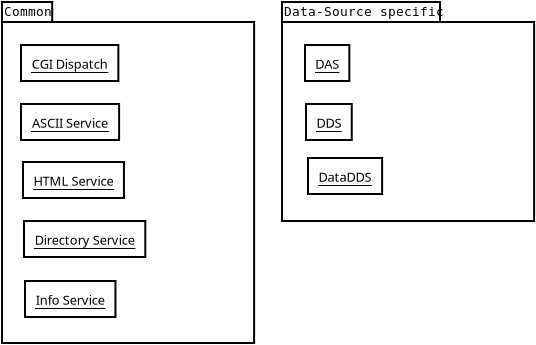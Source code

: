 <?xml version="1.0"?>
<diagram xmlns:dia="http://www.lysator.liu.se/~alla/dia/">
  <diagramdata>
    <attribute name="background">
      <color val="#ffffff"/>
    </attribute>
    <attribute name="paper">
      <composite type="paper">
        <attribute name="name">
          <string>#A4#</string>
        </attribute>
        <attribute name="tmargin">
          <real val="2.82"/>
        </attribute>
        <attribute name="bmargin">
          <real val="2.82"/>
        </attribute>
        <attribute name="lmargin">
          <real val="2.82"/>
        </attribute>
        <attribute name="rmargin">
          <real val="2.82"/>
        </attribute>
        <attribute name="is_portrait">
          <boolean val="true"/>
        </attribute>
        <attribute name="scaling">
          <real val="1"/>
        </attribute>
        <attribute name="fitto">
          <boolean val="false"/>
        </attribute>
      </composite>
    </attribute>
  </diagramdata>
  <layer name="Background" visible="true">
    <group>
      <object type="UML - LargePackage" version="0" id="O0">
        <attribute name="obj_pos">
          <point val="0.05,-1.078"/>
        </attribute>
        <attribute name="obj_bb">
          <rectangle val="-1.804e-16,-2.928;12.705,15.022"/>
        </attribute>
        <attribute name="elem_corner">
          <point val="0.05,-1.078"/>
        </attribute>
        <attribute name="elem_width">
          <real val="12.605"/>
        </attribute>
        <attribute name="elem_height">
          <real val="16.05"/>
        </attribute>
        <attribute name="name">
          <string>#Common#</string>
        </attribute>
        <attribute name="stereotype">
          <string/>
        </attribute>
      </object>
      <object type="UML - Object" version="0" id="O1">
        <attribute name="obj_pos">
          <point val="1,0.072"/>
        </attribute>
        <attribute name="obj_bb">
          <rectangle val="0.95,0.022;6.928,1.922"/>
        </attribute>
        <attribute name="elem_corner">
          <point val="1,0.072"/>
        </attribute>
        <attribute name="elem_width">
          <real val="5.878"/>
        </attribute>
        <attribute name="elem_height">
          <real val="1.8"/>
        </attribute>
        <attribute name="text">
          <composite type="text">
            <attribute name="string">
              <string>#CGI Dispatch#</string>
            </attribute>
            <attribute name="font">
              <font name="Helvetica"/>
            </attribute>
            <attribute name="height">
              <real val="0.8"/>
            </attribute>
            <attribute name="pos">
              <point val="3.939,1.212"/>
            </attribute>
            <attribute name="color">
              <color val="#000000"/>
            </attribute>
            <attribute name="alignment">
              <enum val="1"/>
            </attribute>
          </composite>
        </attribute>
        <attribute name="stereotype">
          <string/>
        </attribute>
        <attribute name="exstate">
          <string/>
        </attribute>
        <attribute name="attrib">
          <composite type="text">
            <attribute name="string">
              <string>##</string>
            </attribute>
            <attribute name="font">
              <font name="Helvetica"/>
            </attribute>
            <attribute name="height">
              <real val="0.8"/>
            </attribute>
            <attribute name="pos">
              <point val="0,0"/>
            </attribute>
            <attribute name="color">
              <color val="#000000"/>
            </attribute>
            <attribute name="alignment">
              <enum val="0"/>
            </attribute>
          </composite>
        </attribute>
        <attribute name="is_active">
          <boolean val="false"/>
        </attribute>
        <attribute name="show_attribs">
          <boolean val="false"/>
        </attribute>
        <attribute name="multiple">
          <boolean val="false"/>
        </attribute>
      </object>
      <object type="UML - Object" version="0" id="O2">
        <attribute name="obj_pos">
          <point val="1,3.022"/>
        </attribute>
        <attribute name="obj_bb">
          <rectangle val="0.95,2.972;7.171,4.872"/>
        </attribute>
        <attribute name="elem_corner">
          <point val="1,3.022"/>
        </attribute>
        <attribute name="elem_width">
          <real val="6.121"/>
        </attribute>
        <attribute name="elem_height">
          <real val="1.8"/>
        </attribute>
        <attribute name="text">
          <composite type="text">
            <attribute name="string">
              <string>#ASCII Service#</string>
            </attribute>
            <attribute name="font">
              <font name="Helvetica"/>
            </attribute>
            <attribute name="height">
              <real val="0.8"/>
            </attribute>
            <attribute name="pos">
              <point val="4.06,4.162"/>
            </attribute>
            <attribute name="color">
              <color val="#000000"/>
            </attribute>
            <attribute name="alignment">
              <enum val="1"/>
            </attribute>
          </composite>
        </attribute>
        <attribute name="stereotype">
          <string/>
        </attribute>
        <attribute name="exstate">
          <string/>
        </attribute>
        <attribute name="attrib">
          <composite type="text">
            <attribute name="string">
              <string>##</string>
            </attribute>
            <attribute name="font">
              <font name="Helvetica"/>
            </attribute>
            <attribute name="height">
              <real val="0.8"/>
            </attribute>
            <attribute name="pos">
              <point val="0,0"/>
            </attribute>
            <attribute name="color">
              <color val="#000000"/>
            </attribute>
            <attribute name="alignment">
              <enum val="0"/>
            </attribute>
          </composite>
        </attribute>
        <attribute name="is_active">
          <boolean val="false"/>
        </attribute>
        <attribute name="show_attribs">
          <boolean val="false"/>
        </attribute>
        <attribute name="multiple">
          <boolean val="false"/>
        </attribute>
      </object>
      <object type="UML - Object" version="0" id="O3">
        <attribute name="obj_pos">
          <point val="1.1,5.922"/>
        </attribute>
        <attribute name="obj_bb">
          <rectangle val="1.05,5.872;7.343,7.772"/>
        </attribute>
        <attribute name="elem_corner">
          <point val="1.1,5.922"/>
        </attribute>
        <attribute name="elem_width">
          <real val="6.193"/>
        </attribute>
        <attribute name="elem_height">
          <real val="1.8"/>
        </attribute>
        <attribute name="text">
          <composite type="text">
            <attribute name="string">
              <string>#HTML Service#</string>
            </attribute>
            <attribute name="font">
              <font name="Helvetica"/>
            </attribute>
            <attribute name="height">
              <real val="0.8"/>
            </attribute>
            <attribute name="pos">
              <point val="4.197,7.062"/>
            </attribute>
            <attribute name="color">
              <color val="#000000"/>
            </attribute>
            <attribute name="alignment">
              <enum val="1"/>
            </attribute>
          </composite>
        </attribute>
        <attribute name="stereotype">
          <string/>
        </attribute>
        <attribute name="exstate">
          <string/>
        </attribute>
        <attribute name="attrib">
          <composite type="text">
            <attribute name="string">
              <string>##</string>
            </attribute>
            <attribute name="font">
              <font name="Helvetica"/>
            </attribute>
            <attribute name="height">
              <real val="0.8"/>
            </attribute>
            <attribute name="pos">
              <point val="0,0"/>
            </attribute>
            <attribute name="color">
              <color val="#000000"/>
            </attribute>
            <attribute name="alignment">
              <enum val="0"/>
            </attribute>
          </composite>
        </attribute>
        <attribute name="is_active">
          <boolean val="false"/>
        </attribute>
        <attribute name="show_attribs">
          <boolean val="false"/>
        </attribute>
        <attribute name="multiple">
          <boolean val="false"/>
        </attribute>
      </object>
      <object type="UML - Object" version="0" id="O4">
        <attribute name="obj_pos">
          <point val="1.15,8.872"/>
        </attribute>
        <attribute name="obj_bb">
          <rectangle val="1.1,8.822;8.387,10.722"/>
        </attribute>
        <attribute name="elem_corner">
          <point val="1.15,8.872"/>
        </attribute>
        <attribute name="elem_width">
          <real val="7.187"/>
        </attribute>
        <attribute name="elem_height">
          <real val="1.8"/>
        </attribute>
        <attribute name="text">
          <composite type="text">
            <attribute name="string">
              <string>#Directory Service#</string>
            </attribute>
            <attribute name="font">
              <font name="Helvetica"/>
            </attribute>
            <attribute name="height">
              <real val="0.8"/>
            </attribute>
            <attribute name="pos">
              <point val="4.744,10.012"/>
            </attribute>
            <attribute name="color">
              <color val="#000000"/>
            </attribute>
            <attribute name="alignment">
              <enum val="1"/>
            </attribute>
          </composite>
        </attribute>
        <attribute name="stereotype">
          <string/>
        </attribute>
        <attribute name="exstate">
          <string/>
        </attribute>
        <attribute name="attrib">
          <composite type="text">
            <attribute name="string">
              <string>##</string>
            </attribute>
            <attribute name="font">
              <font name="Helvetica"/>
            </attribute>
            <attribute name="height">
              <real val="0.8"/>
            </attribute>
            <attribute name="pos">
              <point val="0,0"/>
            </attribute>
            <attribute name="color">
              <color val="#000000"/>
            </attribute>
            <attribute name="alignment">
              <enum val="0"/>
            </attribute>
          </composite>
        </attribute>
        <attribute name="is_active">
          <boolean val="false"/>
        </attribute>
        <attribute name="show_attribs">
          <boolean val="false"/>
        </attribute>
        <attribute name="multiple">
          <boolean val="false"/>
        </attribute>
      </object>
      <object type="UML - Object" version="0" id="O5">
        <attribute name="obj_pos">
          <point val="1.2,11.872"/>
        </attribute>
        <attribute name="obj_bb">
          <rectangle val="1.15,11.822;6.595,13.722"/>
        </attribute>
        <attribute name="elem_corner">
          <point val="1.2,11.872"/>
        </attribute>
        <attribute name="elem_width">
          <real val="5.345"/>
        </attribute>
        <attribute name="elem_height">
          <real val="1.8"/>
        </attribute>
        <attribute name="text">
          <composite type="text">
            <attribute name="string">
              <string>#Info Service#</string>
            </attribute>
            <attribute name="font">
              <font name="Helvetica"/>
            </attribute>
            <attribute name="height">
              <real val="0.8"/>
            </attribute>
            <attribute name="pos">
              <point val="3.873,13.012"/>
            </attribute>
            <attribute name="color">
              <color val="#000000"/>
            </attribute>
            <attribute name="alignment">
              <enum val="1"/>
            </attribute>
          </composite>
        </attribute>
        <attribute name="stereotype">
          <string/>
        </attribute>
        <attribute name="exstate">
          <string/>
        </attribute>
        <attribute name="attrib">
          <composite type="text">
            <attribute name="string">
              <string>##</string>
            </attribute>
            <attribute name="font">
              <font name="Helvetica"/>
            </attribute>
            <attribute name="height">
              <real val="0.8"/>
            </attribute>
            <attribute name="pos">
              <point val="0,0"/>
            </attribute>
            <attribute name="color">
              <color val="#000000"/>
            </attribute>
            <attribute name="alignment">
              <enum val="0"/>
            </attribute>
          </composite>
        </attribute>
        <attribute name="is_active">
          <boolean val="false"/>
        </attribute>
        <attribute name="show_attribs">
          <boolean val="false"/>
        </attribute>
        <attribute name="multiple">
          <boolean val="false"/>
        </attribute>
      </object>
    </group>
    <group>
      <object type="UML - LargePackage" version="0" id="O6">
        <attribute name="obj_pos">
          <point val="14.05,-1.078"/>
        </attribute>
        <attribute name="obj_bb">
          <rectangle val="14,-2.928;26.705,8.922"/>
        </attribute>
        <attribute name="elem_corner">
          <point val="14.05,-1.078"/>
        </attribute>
        <attribute name="elem_width">
          <real val="12.605"/>
        </attribute>
        <attribute name="elem_height">
          <real val="9.95"/>
        </attribute>
        <attribute name="name">
          <string>#Data-Source specific#</string>
        </attribute>
        <attribute name="stereotype">
          <string/>
        </attribute>
      </object>
      <object type="UML - Object" version="0" id="O7">
        <attribute name="obj_pos">
          <point val="15.2,0.072"/>
        </attribute>
        <attribute name="obj_bb">
          <rectangle val="15.15,0.022;18.098,1.922"/>
        </attribute>
        <attribute name="elem_corner">
          <point val="15.2,0.072"/>
        </attribute>
        <attribute name="elem_width">
          <real val="2.848"/>
        </attribute>
        <attribute name="elem_height">
          <real val="1.8"/>
        </attribute>
        <attribute name="text">
          <composite type="text">
            <attribute name="string">
              <string>#DAS#</string>
            </attribute>
            <attribute name="font">
              <font name="Helvetica"/>
            </attribute>
            <attribute name="height">
              <real val="0.8"/>
            </attribute>
            <attribute name="pos">
              <point val="16.624,1.212"/>
            </attribute>
            <attribute name="color">
              <color val="#000000"/>
            </attribute>
            <attribute name="alignment">
              <enum val="1"/>
            </attribute>
          </composite>
        </attribute>
        <attribute name="stereotype">
          <string/>
        </attribute>
        <attribute name="exstate">
          <string/>
        </attribute>
        <attribute name="attrib">
          <composite type="text">
            <attribute name="string">
              <string>##</string>
            </attribute>
            <attribute name="font">
              <font name="Helvetica"/>
            </attribute>
            <attribute name="height">
              <real val="0.8"/>
            </attribute>
            <attribute name="pos">
              <point val="0,0"/>
            </attribute>
            <attribute name="color">
              <color val="#000000"/>
            </attribute>
            <attribute name="alignment">
              <enum val="0"/>
            </attribute>
          </composite>
        </attribute>
        <attribute name="is_active">
          <boolean val="false"/>
        </attribute>
        <attribute name="show_attribs">
          <boolean val="false"/>
        </attribute>
        <attribute name="multiple">
          <boolean val="false"/>
        </attribute>
      </object>
      <object type="UML - Object" version="0" id="O8">
        <attribute name="obj_pos">
          <point val="15.25,3.022"/>
        </attribute>
        <attribute name="obj_bb">
          <rectangle val="15.2,2.972;18.197,4.872"/>
        </attribute>
        <attribute name="elem_corner">
          <point val="15.25,3.022"/>
        </attribute>
        <attribute name="elem_width">
          <real val="2.897"/>
        </attribute>
        <attribute name="elem_height">
          <real val="1.8"/>
        </attribute>
        <attribute name="text">
          <composite type="text">
            <attribute name="string">
              <string>#DDS#</string>
            </attribute>
            <attribute name="font">
              <font name="Helvetica"/>
            </attribute>
            <attribute name="height">
              <real val="0.8"/>
            </attribute>
            <attribute name="pos">
              <point val="16.698,4.162"/>
            </attribute>
            <attribute name="color">
              <color val="#000000"/>
            </attribute>
            <attribute name="alignment">
              <enum val="1"/>
            </attribute>
          </composite>
        </attribute>
        <attribute name="stereotype">
          <string/>
        </attribute>
        <attribute name="exstate">
          <string/>
        </attribute>
        <attribute name="attrib">
          <composite type="text">
            <attribute name="string">
              <string>##</string>
            </attribute>
            <attribute name="font">
              <font name="Helvetica"/>
            </attribute>
            <attribute name="height">
              <real val="0.8"/>
            </attribute>
            <attribute name="pos">
              <point val="0,0"/>
            </attribute>
            <attribute name="color">
              <color val="#000000"/>
            </attribute>
            <attribute name="alignment">
              <enum val="0"/>
            </attribute>
          </composite>
        </attribute>
        <attribute name="is_active">
          <boolean val="false"/>
        </attribute>
        <attribute name="show_attribs">
          <boolean val="false"/>
        </attribute>
        <attribute name="multiple">
          <boolean val="false"/>
        </attribute>
      </object>
      <object type="UML - Object" version="0" id="O9">
        <attribute name="obj_pos">
          <point val="15.35,5.722"/>
        </attribute>
        <attribute name="obj_bb">
          <rectangle val="15.3,5.672;19.969,7.572"/>
        </attribute>
        <attribute name="elem_corner">
          <point val="15.35,5.722"/>
        </attribute>
        <attribute name="elem_width">
          <real val="4.569"/>
        </attribute>
        <attribute name="elem_height">
          <real val="1.8"/>
        </attribute>
        <attribute name="text">
          <composite type="text">
            <attribute name="string">
              <string>#DataDDS#</string>
            </attribute>
            <attribute name="font">
              <font name="Helvetica"/>
            </attribute>
            <attribute name="height">
              <real val="0.8"/>
            </attribute>
            <attribute name="pos">
              <point val="17.635,6.862"/>
            </attribute>
            <attribute name="color">
              <color val="#000000"/>
            </attribute>
            <attribute name="alignment">
              <enum val="1"/>
            </attribute>
          </composite>
        </attribute>
        <attribute name="stereotype">
          <string/>
        </attribute>
        <attribute name="exstate">
          <string/>
        </attribute>
        <attribute name="attrib">
          <composite type="text">
            <attribute name="string">
              <string>##</string>
            </attribute>
            <attribute name="font">
              <font name="Helvetica"/>
            </attribute>
            <attribute name="height">
              <real val="0.8"/>
            </attribute>
            <attribute name="pos">
              <point val="0,0"/>
            </attribute>
            <attribute name="color">
              <color val="#000000"/>
            </attribute>
            <attribute name="alignment">
              <enum val="0"/>
            </attribute>
          </composite>
        </attribute>
        <attribute name="is_active">
          <boolean val="false"/>
        </attribute>
        <attribute name="show_attribs">
          <boolean val="false"/>
        </attribute>
        <attribute name="multiple">
          <boolean val="false"/>
        </attribute>
      </object>
    </group>
  </layer>
</diagram>
